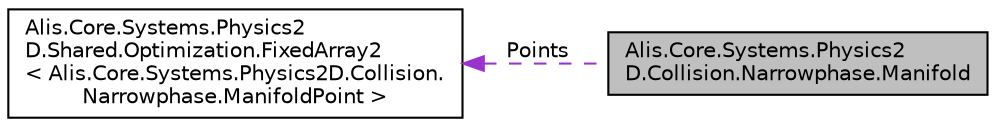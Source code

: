 digraph "Alis.Core.Systems.Physics2D.Collision.Narrowphase.Manifold"
{
 // LATEX_PDF_SIZE
  edge [fontname="Helvetica",fontsize="10",labelfontname="Helvetica",labelfontsize="10"];
  node [fontname="Helvetica",fontsize="10",shape=record];
  rankdir="LR";
  Node1 [label="Alis.Core.Systems.Physics2\lD.Collision.Narrowphase.Manifold",height=0.2,width=0.4,color="black", fillcolor="grey75", style="filled", fontcolor="black",tooltip="A manifold for two touching convex Shapes. Box2D supports multiple types of contact:"];
  Node2 -> Node1 [dir="back",color="darkorchid3",fontsize="10",style="dashed",label=" Points" ,fontname="Helvetica"];
  Node2 [label="Alis.Core.Systems.Physics2\lD.Shared.Optimization.FixedArray2\l\< Alis.Core.Systems.Physics2D.Collision.\lNarrowphase.ManifoldPoint \>",height=0.2,width=0.4,color="black", fillcolor="white", style="filled",URL="$struct_alis_1_1_core_1_1_systems_1_1_physics2_d_1_1_shared_1_1_optimization_1_1_fixed_array2.html",tooltip=" "];
}
